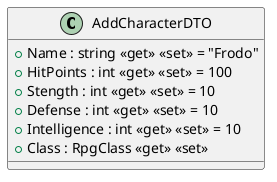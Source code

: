 @startuml
class AddCharacterDTO {
    + Name : string <<get>> <<set>> = "Frodo"
    + HitPoints : int <<get>> <<set>> = 100
    + Stength : int <<get>> <<set>> = 10
    + Defense : int <<get>> <<set>> = 10
    + Intelligence : int <<get>> <<set>> = 10
    + Class : RpgClass <<get>> <<set>>
}
@enduml
